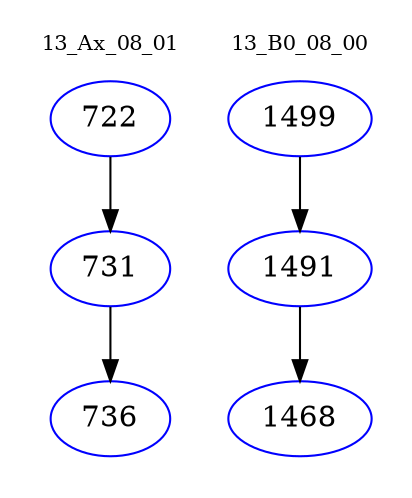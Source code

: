 digraph{
subgraph cluster_0 {
color = white
label = "13_Ax_08_01";
fontsize=10;
T0_722 [label="722", color="blue"]
T0_722 -> T0_731 [color="black"]
T0_731 [label="731", color="blue"]
T0_731 -> T0_736 [color="black"]
T0_736 [label="736", color="blue"]
}
subgraph cluster_1 {
color = white
label = "13_B0_08_00";
fontsize=10;
T1_1499 [label="1499", color="blue"]
T1_1499 -> T1_1491 [color="black"]
T1_1491 [label="1491", color="blue"]
T1_1491 -> T1_1468 [color="black"]
T1_1468 [label="1468", color="blue"]
}
}
